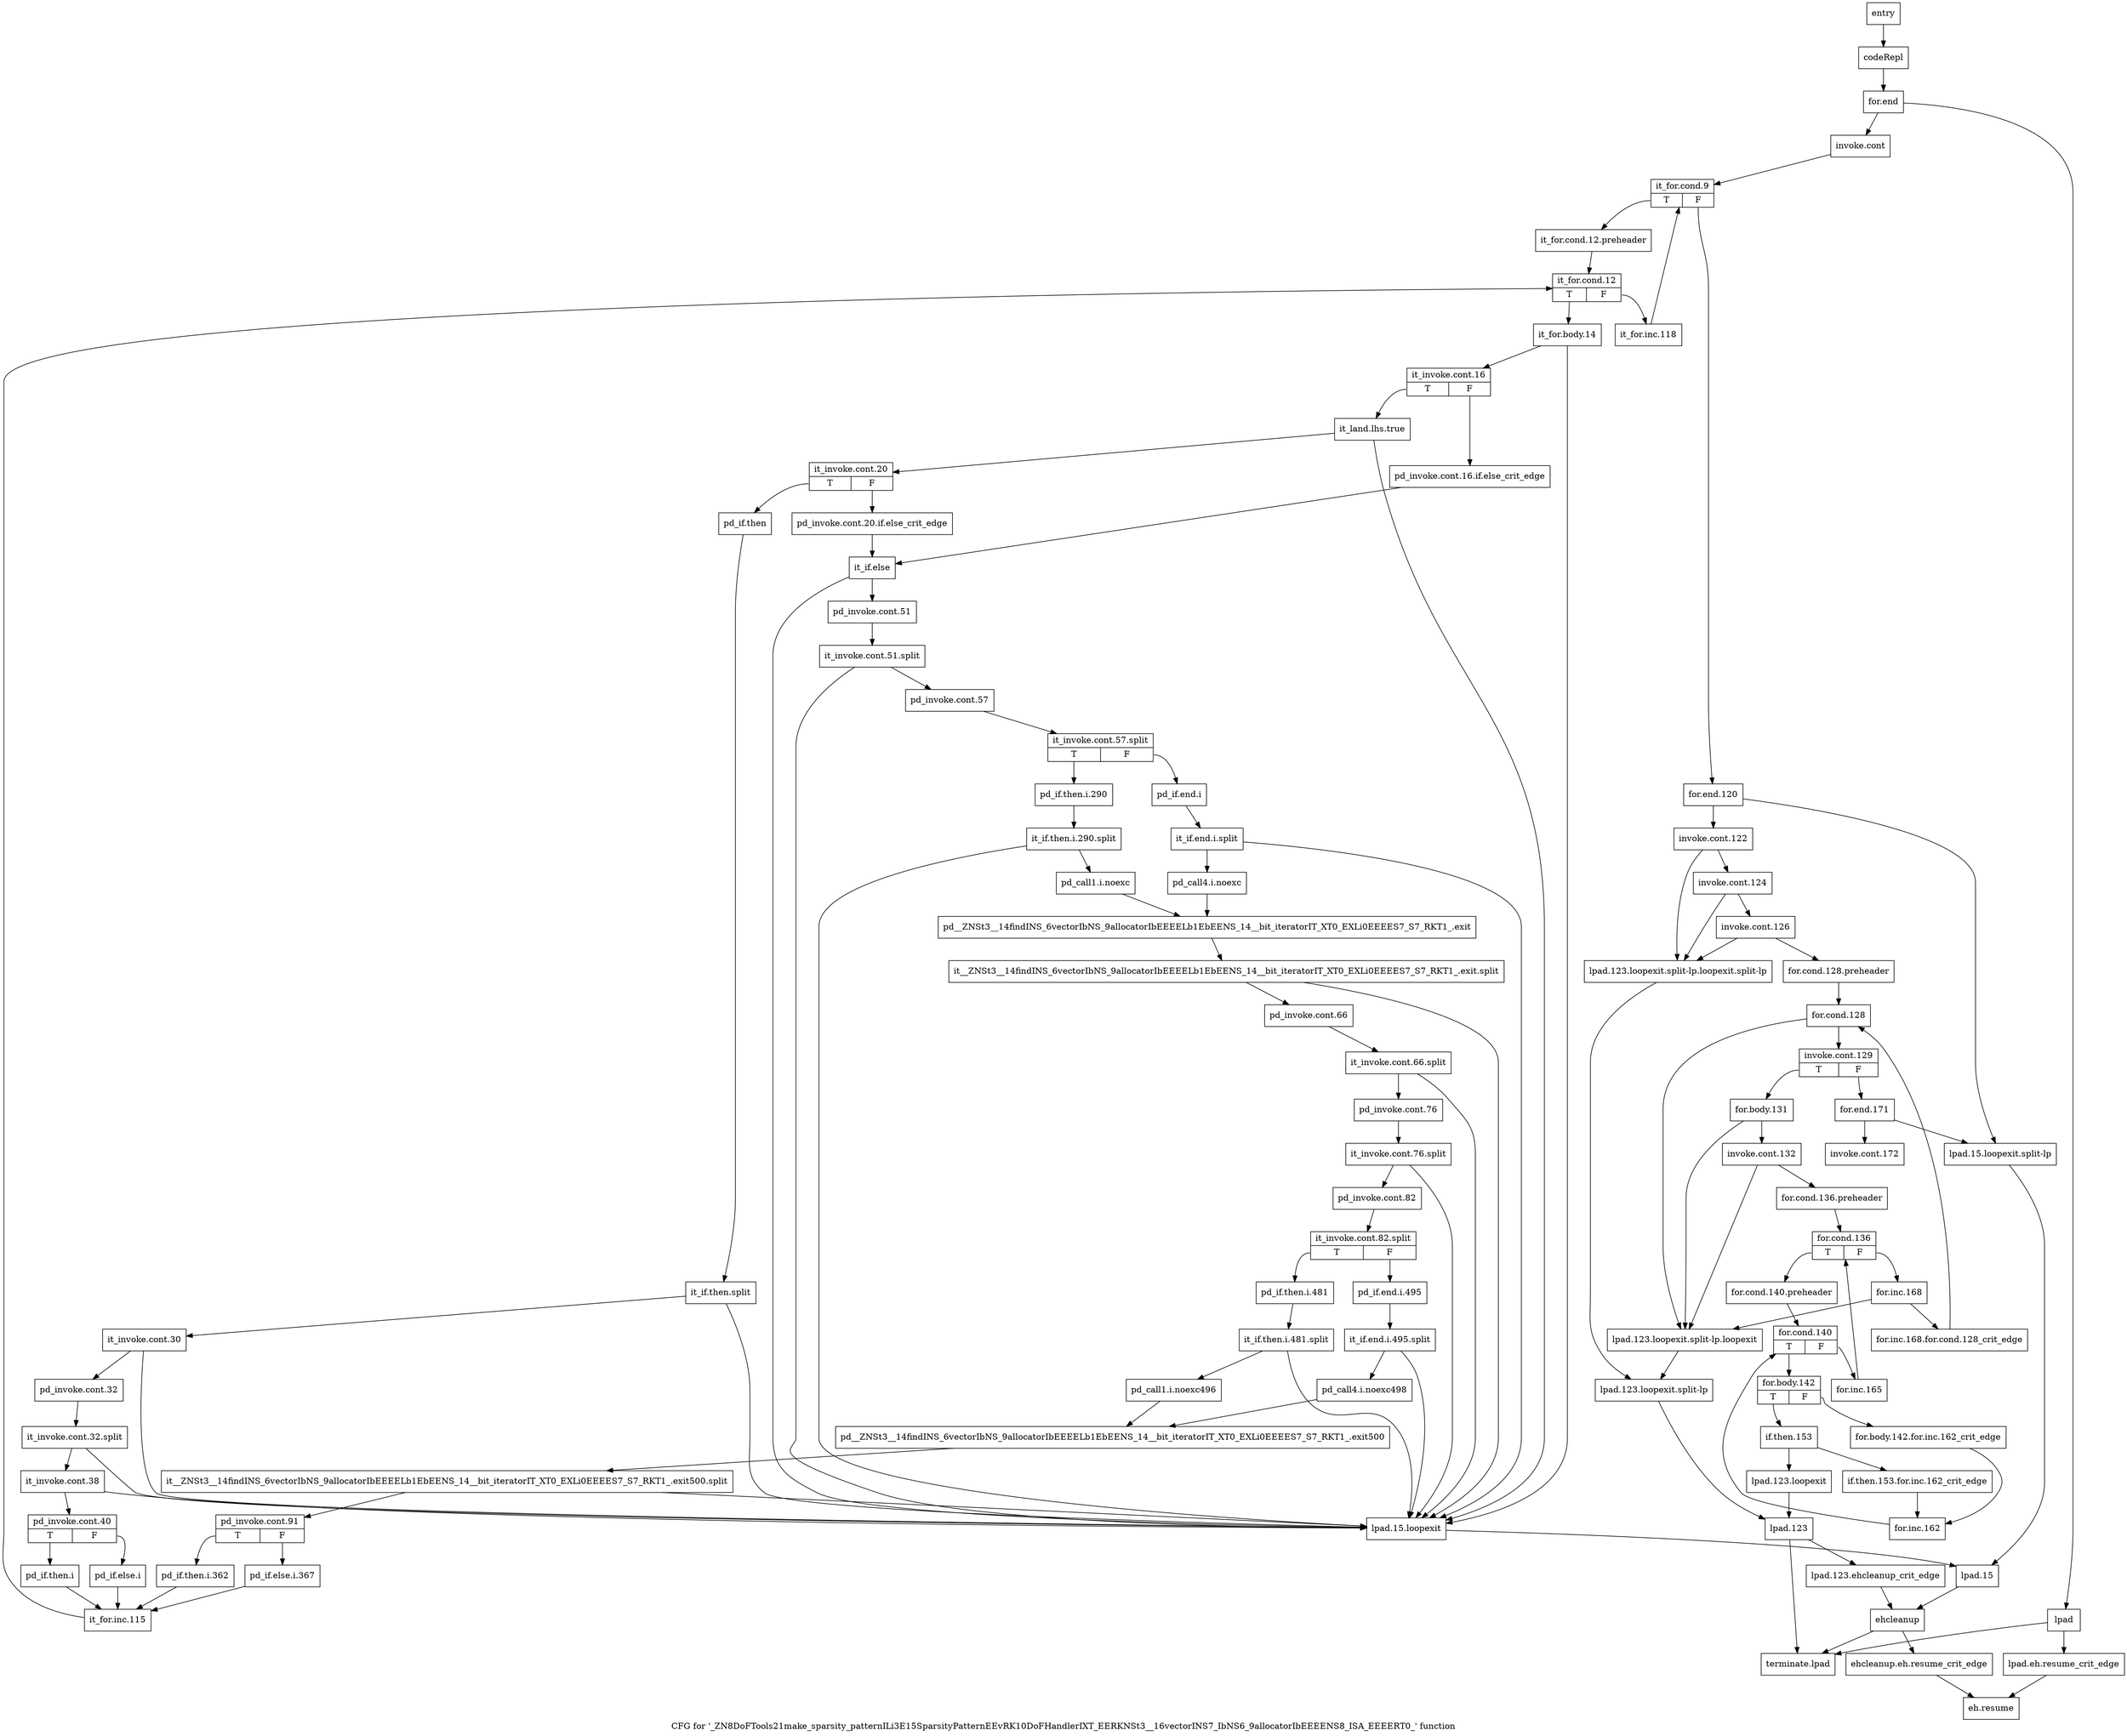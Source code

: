 digraph "CFG for '_ZN8DoFTools21make_sparsity_patternILi3E15SparsityPatternEEvRK10DoFHandlerIXT_EERKNSt3__16vectorINS7_IbNS6_9allocatorIbEEEENS8_ISA_EEEERT0_' function" {
	label="CFG for '_ZN8DoFTools21make_sparsity_patternILi3E15SparsityPatternEEvRK10DoFHandlerIXT_EERKNSt3__16vectorINS7_IbNS6_9allocatorIbEEEENS8_ISA_EEEERT0_' function";

	Node0x45e53f0 [shape=record,label="{entry}"];
	Node0x45e53f0 -> Node0x45e5440;
	Node0x45e5440 [shape=record,label="{codeRepl}"];
	Node0x45e5440 -> Node0x45e5490;
	Node0x45e5490 [shape=record,label="{for.end}"];
	Node0x45e5490 -> Node0x45e54e0;
	Node0x45e5490 -> Node0x45e64a0;
	Node0x45e54e0 [shape=record,label="{invoke.cont}"];
	Node0x45e54e0 -> Node0x45e5530;
	Node0x45e5530 [shape=record,label="{it_for.cond.9|{<s0>T|<s1>F}}"];
	Node0x45e5530:s0 -> Node0x45e5ff0;
	Node0x45e5530:s1 -> Node0x45e6cc0;
	Node0x45e5ff0 [shape=record,label="{it_for.cond.12.preheader}"];
	Node0x45e5ff0 -> Node0x45e6040;
	Node0x45e6040 [shape=record,label="{it_for.cond.12|{<s0>T|<s1>F}}"];
	Node0x45e6040:s0 -> Node0x45e6090;
	Node0x45e6040:s1 -> Node0x45e6c70;
	Node0x45e6090 [shape=record,label="{it_for.body.14}"];
	Node0x45e6090 -> Node0x45e60e0;
	Node0x45e6090 -> Node0x45e6540;
	Node0x45e60e0 [shape=record,label="{it_invoke.cont.16|{<s0>T|<s1>F}}"];
	Node0x45e60e0:s0 -> Node0x45e6180;
	Node0x45e60e0:s1 -> Node0x45e6130;
	Node0x45e6130 [shape=record,label="{pd_invoke.cont.16.if.else_crit_edge}"];
	Node0x45e6130 -> Node0x45e6630;
	Node0x45e6180 [shape=record,label="{it_land.lhs.true}"];
	Node0x45e6180 -> Node0x45e61d0;
	Node0x45e6180 -> Node0x45e6540;
	Node0x45e61d0 [shape=record,label="{it_invoke.cont.20|{<s0>T|<s1>F}}"];
	Node0x45e61d0:s0 -> Node0x45e6270;
	Node0x45e61d0:s1 -> Node0x45e6220;
	Node0x45e6220 [shape=record,label="{pd_invoke.cont.20.if.else_crit_edge}"];
	Node0x45e6220 -> Node0x45e6630;
	Node0x45e6270 [shape=record,label="{pd_if.then}"];
	Node0x45e6270 -> Node0xa12a700;
	Node0xa12a700 [shape=record,label="{it_if.then.split}"];
	Node0xa12a700 -> Node0x45e62c0;
	Node0xa12a700 -> Node0x45e6540;
	Node0x45e62c0 [shape=record,label="{it_invoke.cont.30}"];
	Node0x45e62c0 -> Node0x45e6310;
	Node0x45e62c0 -> Node0x45e6540;
	Node0x45e6310 [shape=record,label="{pd_invoke.cont.32}"];
	Node0x45e6310 -> Node0xa12b2e0;
	Node0xa12b2e0 [shape=record,label="{it_invoke.cont.32.split}"];
	Node0xa12b2e0 -> Node0x45e6360;
	Node0xa12b2e0 -> Node0x45e6540;
	Node0x45e6360 [shape=record,label="{it_invoke.cont.38}"];
	Node0x45e6360 -> Node0x45e63b0;
	Node0x45e6360 -> Node0x45e6540;
	Node0x45e63b0 [shape=record,label="{pd_invoke.cont.40|{<s0>T|<s1>F}}"];
	Node0x45e63b0:s0 -> Node0x45e6400;
	Node0x45e63b0:s1 -> Node0x45e6450;
	Node0x45e6400 [shape=record,label="{pd_if.then.i}"];
	Node0x45e6400 -> Node0x45e6c20;
	Node0x45e6450 [shape=record,label="{pd_if.else.i}"];
	Node0x45e6450 -> Node0x45e6c20;
	Node0x45e64a0 [shape=record,label="{lpad}"];
	Node0x45e64a0 -> Node0x45e64f0;
	Node0x45e64a0 -> Node0x45e76c0;
	Node0x45e64f0 [shape=record,label="{lpad.eh.resume_crit_edge}"];
	Node0x45e64f0 -> Node0x45e7670;
	Node0x45e6540 [shape=record,label="{lpad.15.loopexit}"];
	Node0x45e6540 -> Node0x45e65e0;
	Node0x45e6590 [shape=record,label="{lpad.15.loopexit.split-lp}"];
	Node0x45e6590 -> Node0x45e65e0;
	Node0x45e65e0 [shape=record,label="{lpad.15}"];
	Node0x45e65e0 -> Node0x45e75d0;
	Node0x45e6630 [shape=record,label="{it_if.else}"];
	Node0x45e6630 -> Node0x45e6680;
	Node0x45e6630 -> Node0x45e6540;
	Node0x45e6680 [shape=record,label="{pd_invoke.cont.51}"];
	Node0x45e6680 -> Node0xa12a4a0;
	Node0xa12a4a0 [shape=record,label="{it_invoke.cont.51.split}"];
	Node0xa12a4a0 -> Node0x45e66d0;
	Node0xa12a4a0 -> Node0x45e6540;
	Node0x45e66d0 [shape=record,label="{pd_invoke.cont.57}"];
	Node0x45e66d0 -> Node0xa1e9480;
	Node0xa1e9480 [shape=record,label="{it_invoke.cont.57.split|{<s0>T|<s1>F}}"];
	Node0xa1e9480:s0 -> Node0x45e6720;
	Node0xa1e9480:s1 -> Node0x45e67c0;
	Node0x45e6720 [shape=record,label="{pd_if.then.i.290}"];
	Node0x45e6720 -> Node0xa1ea8f0;
	Node0xa1ea8f0 [shape=record,label="{it_if.then.i.290.split}"];
	Node0xa1ea8f0 -> Node0x45e6770;
	Node0xa1ea8f0 -> Node0x45e6540;
	Node0x45e6770 [shape=record,label="{pd_call1.i.noexc}"];
	Node0x45e6770 -> Node0x45e6860;
	Node0x45e67c0 [shape=record,label="{pd_if.end.i}"];
	Node0x45e67c0 -> Node0xa1e9ee0;
	Node0xa1e9ee0 [shape=record,label="{it_if.end.i.split}"];
	Node0xa1e9ee0 -> Node0x45e6810;
	Node0xa1e9ee0 -> Node0x45e6540;
	Node0x45e6810 [shape=record,label="{pd_call4.i.noexc}"];
	Node0x45e6810 -> Node0x45e6860;
	Node0x45e6860 [shape=record,label="{pd__ZNSt3__14findINS_6vectorIbNS_9allocatorIbEEEELb1EbEENS_14__bit_iteratorIT_XT0_EXLi0EEEES7_S7_RKT1_.exit}"];
	Node0x45e6860 -> Node0xa1e9e00;
	Node0xa1e9e00 [shape=record,label="{it__ZNSt3__14findINS_6vectorIbNS_9allocatorIbEEEELb1EbEENS_14__bit_iteratorIT_XT0_EXLi0EEEES7_S7_RKT1_.exit.split}"];
	Node0xa1e9e00 -> Node0x45e68b0;
	Node0xa1e9e00 -> Node0x45e6540;
	Node0x45e68b0 [shape=record,label="{pd_invoke.cont.66}"];
	Node0x45e68b0 -> Node0xa1e9950;
	Node0xa1e9950 [shape=record,label="{it_invoke.cont.66.split}"];
	Node0xa1e9950 -> Node0x45e6900;
	Node0xa1e9950 -> Node0x45e6540;
	Node0x45e6900 [shape=record,label="{pd_invoke.cont.76}"];
	Node0x45e6900 -> Node0xa1e9730;
	Node0xa1e9730 [shape=record,label="{it_invoke.cont.76.split}"];
	Node0xa1e9730 -> Node0x45e6950;
	Node0xa1e9730 -> Node0x45e6540;
	Node0x45e6950 [shape=record,label="{pd_invoke.cont.82}"];
	Node0x45e6950 -> Node0xa1e9530;
	Node0xa1e9530 [shape=record,label="{it_invoke.cont.82.split|{<s0>T|<s1>F}}"];
	Node0xa1e9530:s0 -> Node0x45e69a0;
	Node0xa1e9530:s1 -> Node0x45e6a40;
	Node0x45e69a0 [shape=record,label="{pd_if.then.i.481}"];
	Node0x45e69a0 -> Node0xa1e9350;
	Node0xa1e9350 [shape=record,label="{it_if.then.i.481.split}"];
	Node0xa1e9350 -> Node0x45e69f0;
	Node0xa1e9350 -> Node0x45e6540;
	Node0x45e69f0 [shape=record,label="{pd_call1.i.noexc496}"];
	Node0x45e69f0 -> Node0x45e6ae0;
	Node0x45e6a40 [shape=record,label="{pd_if.end.i.495}"];
	Node0x45e6a40 -> Node0xa1e9150;
	Node0xa1e9150 [shape=record,label="{it_if.end.i.495.split}"];
	Node0xa1e9150 -> Node0x45e6a90;
	Node0xa1e9150 -> Node0x45e6540;
	Node0x45e6a90 [shape=record,label="{pd_call4.i.noexc498}"];
	Node0x45e6a90 -> Node0x45e6ae0;
	Node0x45e6ae0 [shape=record,label="{pd__ZNSt3__14findINS_6vectorIbNS_9allocatorIbEEEELb1EbEENS_14__bit_iteratorIT_XT0_EXLi0EEEES7_S7_RKT1_.exit500}"];
	Node0x45e6ae0 -> Node0xa1e8840;
	Node0xa1e8840 [shape=record,label="{it__ZNSt3__14findINS_6vectorIbNS_9allocatorIbEEEELb1EbEENS_14__bit_iteratorIT_XT0_EXLi0EEEES7_S7_RKT1_.exit500.split}"];
	Node0xa1e8840 -> Node0x45e6b30;
	Node0xa1e8840 -> Node0x45e6540;
	Node0x45e6b30 [shape=record,label="{pd_invoke.cont.91|{<s0>T|<s1>F}}"];
	Node0x45e6b30:s0 -> Node0x45e6b80;
	Node0x45e6b30:s1 -> Node0x45e6bd0;
	Node0x45e6b80 [shape=record,label="{pd_if.then.i.362}"];
	Node0x45e6b80 -> Node0x45e6c20;
	Node0x45e6bd0 [shape=record,label="{pd_if.else.i.367}"];
	Node0x45e6bd0 -> Node0x45e6c20;
	Node0x45e6c20 [shape=record,label="{it_for.inc.115}"];
	Node0x45e6c20 -> Node0x45e6040;
	Node0x45e6c70 [shape=record,label="{it_for.inc.118}"];
	Node0x45e6c70 -> Node0x45e5530;
	Node0x45e6cc0 [shape=record,label="{for.end.120}"];
	Node0x45e6cc0 -> Node0x45e6d10;
	Node0x45e6cc0 -> Node0x45e6590;
	Node0x45e6d10 [shape=record,label="{invoke.cont.122}"];
	Node0x45e6d10 -> Node0x45e6d60;
	Node0x45e6d10 -> Node0x45e72b0;
	Node0x45e6d60 [shape=record,label="{invoke.cont.124}"];
	Node0x45e6d60 -> Node0x45e6db0;
	Node0x45e6d60 -> Node0x45e72b0;
	Node0x45e6db0 [shape=record,label="{invoke.cont.126}"];
	Node0x45e6db0 -> Node0x45e6e00;
	Node0x45e6db0 -> Node0x45e72b0;
	Node0x45e6e00 [shape=record,label="{for.cond.128.preheader}"];
	Node0x45e6e00 -> Node0x45e6e50;
	Node0x45e6e50 [shape=record,label="{for.cond.128}"];
	Node0x45e6e50 -> Node0x45e6ea0;
	Node0x45e6e50 -> Node0x45e7260;
	Node0x45e6ea0 [shape=record,label="{invoke.cont.129|{<s0>T|<s1>F}}"];
	Node0x45e6ea0:s0 -> Node0x45e6ef0;
	Node0x45e6ea0:s1 -> Node0x45e7530;
	Node0x45e6ef0 [shape=record,label="{for.body.131}"];
	Node0x45e6ef0 -> Node0x45e6f40;
	Node0x45e6ef0 -> Node0x45e7260;
	Node0x45e6f40 [shape=record,label="{invoke.cont.132}"];
	Node0x45e6f40 -> Node0x45e6f90;
	Node0x45e6f40 -> Node0x45e7260;
	Node0x45e6f90 [shape=record,label="{for.cond.136.preheader}"];
	Node0x45e6f90 -> Node0x45e6fe0;
	Node0x45e6fe0 [shape=record,label="{for.cond.136|{<s0>T|<s1>F}}"];
	Node0x45e6fe0:s0 -> Node0x45e7030;
	Node0x45e6fe0:s1 -> Node0x45e7490;
	Node0x45e7030 [shape=record,label="{for.cond.140.preheader}"];
	Node0x45e7030 -> Node0x45e7080;
	Node0x45e7080 [shape=record,label="{for.cond.140|{<s0>T|<s1>F}}"];
	Node0x45e7080:s0 -> Node0x45e70d0;
	Node0x45e7080:s1 -> Node0x45e7440;
	Node0x45e70d0 [shape=record,label="{for.body.142|{<s0>T|<s1>F}}"];
	Node0x45e70d0:s0 -> Node0x45e7170;
	Node0x45e70d0:s1 -> Node0x45e7120;
	Node0x45e7120 [shape=record,label="{for.body.142.for.inc.162_crit_edge}"];
	Node0x45e7120 -> Node0x45e73f0;
	Node0x45e7170 [shape=record,label="{if.then.153}"];
	Node0x45e7170 -> Node0x45e71c0;
	Node0x45e7170 -> Node0x45e7210;
	Node0x45e71c0 [shape=record,label="{if.then.153.for.inc.162_crit_edge}"];
	Node0x45e71c0 -> Node0x45e73f0;
	Node0x45e7210 [shape=record,label="{lpad.123.loopexit}"];
	Node0x45e7210 -> Node0x45e7350;
	Node0x45e7260 [shape=record,label="{lpad.123.loopexit.split-lp.loopexit}"];
	Node0x45e7260 -> Node0x45e7300;
	Node0x45e72b0 [shape=record,label="{lpad.123.loopexit.split-lp.loopexit.split-lp}"];
	Node0x45e72b0 -> Node0x45e7300;
	Node0x45e7300 [shape=record,label="{lpad.123.loopexit.split-lp}"];
	Node0x45e7300 -> Node0x45e7350;
	Node0x45e7350 [shape=record,label="{lpad.123}"];
	Node0x45e7350 -> Node0x45e73a0;
	Node0x45e7350 -> Node0x45e76c0;
	Node0x45e73a0 [shape=record,label="{lpad.123.ehcleanup_crit_edge}"];
	Node0x45e73a0 -> Node0x45e75d0;
	Node0x45e73f0 [shape=record,label="{for.inc.162}"];
	Node0x45e73f0 -> Node0x45e7080;
	Node0x45e7440 [shape=record,label="{for.inc.165}"];
	Node0x45e7440 -> Node0x45e6fe0;
	Node0x45e7490 [shape=record,label="{for.inc.168}"];
	Node0x45e7490 -> Node0x45e74e0;
	Node0x45e7490 -> Node0x45e7260;
	Node0x45e74e0 [shape=record,label="{for.inc.168.for.cond.128_crit_edge}"];
	Node0x45e74e0 -> Node0x45e6e50;
	Node0x45e7530 [shape=record,label="{for.end.171}"];
	Node0x45e7530 -> Node0x45e7580;
	Node0x45e7530 -> Node0x45e6590;
	Node0x45e7580 [shape=record,label="{invoke.cont.172}"];
	Node0x45e75d0 [shape=record,label="{ehcleanup}"];
	Node0x45e75d0 -> Node0x45e7620;
	Node0x45e75d0 -> Node0x45e76c0;
	Node0x45e7620 [shape=record,label="{ehcleanup.eh.resume_crit_edge}"];
	Node0x45e7620 -> Node0x45e7670;
	Node0x45e7670 [shape=record,label="{eh.resume}"];
	Node0x45e76c0 [shape=record,label="{terminate.lpad}"];
}
